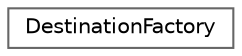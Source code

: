 digraph "类继承关系图"
{
 // LATEX_PDF_SIZE
  bgcolor="transparent";
  edge [fontname=Helvetica,fontsize=10,labelfontname=Helvetica,labelfontsize=10];
  node [fontname=Helvetica,fontsize=10,shape=box,height=0.2,width=0.4];
  rankdir="LR";
  Node0 [id="Node000000",label="DestinationFactory",height=0.2,width=0.4,color="grey40", fillcolor="white", style="filled",URL="$class_qs_logging_1_1_destination_factory.html",tooltip="Creates logging destinations/sinks."];
}
